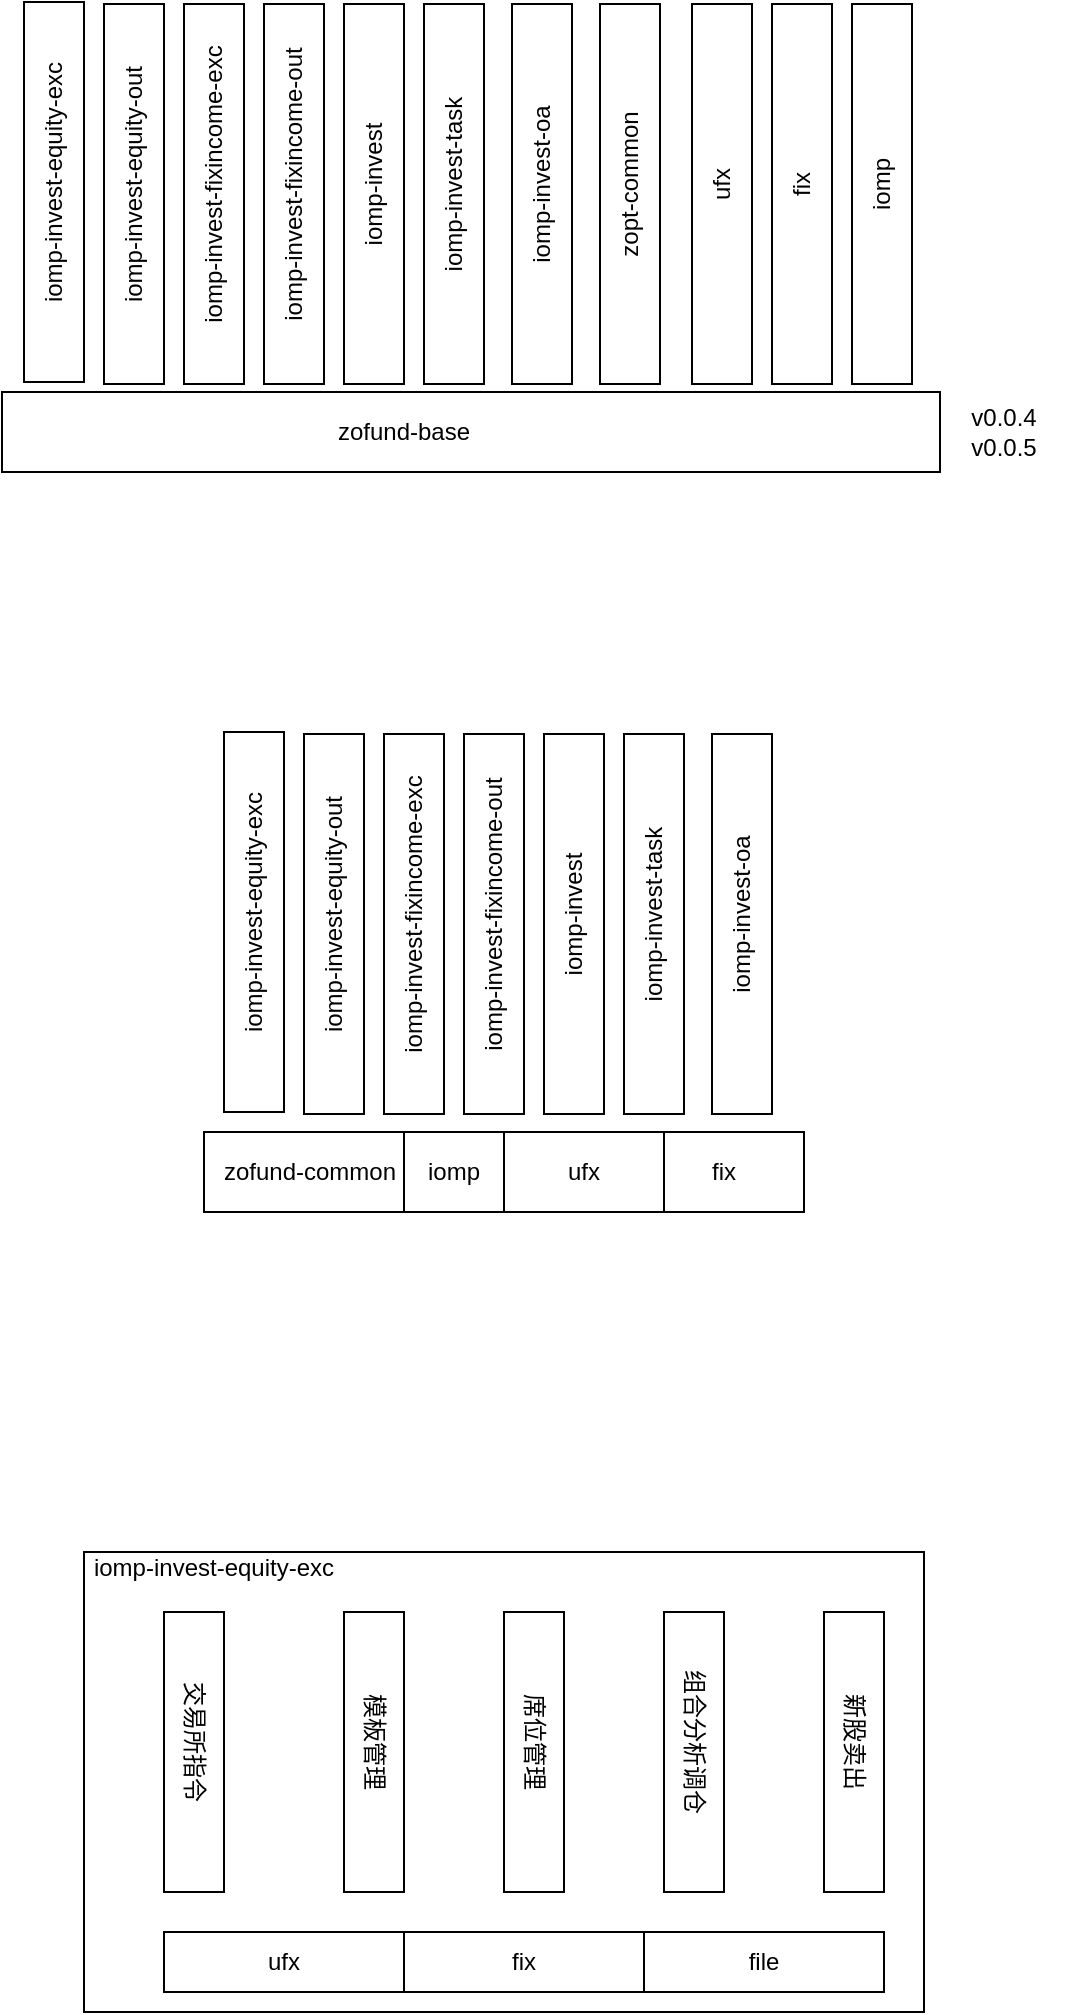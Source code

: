 <mxfile version="22.1.18" type="github">
  <diagram name="第 1 页" id="kjCEzAYDkIr64PraYfbx">
    <mxGraphModel dx="1430" dy="763" grid="1" gridSize="10" guides="1" tooltips="1" connect="1" arrows="1" fold="1" page="1" pageScale="1" pageWidth="827" pageHeight="1169" math="0" shadow="0">
      <root>
        <mxCell id="0" />
        <mxCell id="1" parent="0" />
        <mxCell id="kkqj4pZTGer4sD4cTR9H-3" value="v0.0.4&lt;br&gt;v0.0.5" style="text;html=1;strokeColor=none;fillColor=none;align=center;verticalAlign=middle;whiteSpace=wrap;rounded=0;" vertex="1" parent="1">
          <mxGeometry x="630" y="305" width="60" height="30" as="geometry" />
        </mxCell>
        <mxCell id="kkqj4pZTGer4sD4cTR9H-6" value="" style="group" vertex="1" connectable="0" parent="1">
          <mxGeometry x="170" y="105" width="30" height="190" as="geometry" />
        </mxCell>
        <mxCell id="kkqj4pZTGer4sD4cTR9H-4" value="" style="rounded=0;whiteSpace=wrap;html=1;rotation=-90;" vertex="1" parent="kkqj4pZTGer4sD4cTR9H-6">
          <mxGeometry x="-80" y="80" width="190" height="30" as="geometry" />
        </mxCell>
        <mxCell id="kkqj4pZTGer4sD4cTR9H-5" value="iomp-invest-equity-exc" style="text;html=1;strokeColor=none;fillColor=none;align=center;verticalAlign=middle;whiteSpace=wrap;rounded=0;rotation=270;" vertex="1" parent="kkqj4pZTGer4sD4cTR9H-6">
          <mxGeometry x="-65" y="75" width="160" height="30" as="geometry" />
        </mxCell>
        <mxCell id="kkqj4pZTGer4sD4cTR9H-8" value="" style="group" vertex="1" connectable="0" parent="1">
          <mxGeometry x="210" y="106" width="30" height="190" as="geometry" />
        </mxCell>
        <mxCell id="kkqj4pZTGer4sD4cTR9H-9" value="" style="rounded=0;whiteSpace=wrap;html=1;rotation=-90;" vertex="1" parent="kkqj4pZTGer4sD4cTR9H-8">
          <mxGeometry x="-80" y="80" width="190" height="30" as="geometry" />
        </mxCell>
        <mxCell id="kkqj4pZTGer4sD4cTR9H-10" value="iomp-invest-equity-out" style="text;html=1;strokeColor=none;fillColor=none;align=center;verticalAlign=middle;whiteSpace=wrap;rounded=0;rotation=270;" vertex="1" parent="kkqj4pZTGer4sD4cTR9H-8">
          <mxGeometry x="-65" y="75" width="160" height="30" as="geometry" />
        </mxCell>
        <mxCell id="kkqj4pZTGer4sD4cTR9H-11" value="" style="group" vertex="1" connectable="0" parent="1">
          <mxGeometry x="250" y="106" width="30" height="190" as="geometry" />
        </mxCell>
        <mxCell id="kkqj4pZTGer4sD4cTR9H-12" value="" style="rounded=0;whiteSpace=wrap;html=1;rotation=-90;" vertex="1" parent="kkqj4pZTGer4sD4cTR9H-11">
          <mxGeometry x="-80" y="80" width="190" height="30" as="geometry" />
        </mxCell>
        <mxCell id="kkqj4pZTGer4sD4cTR9H-13" value="iomp-invest-fixincome-exc" style="text;html=1;strokeColor=none;fillColor=none;align=center;verticalAlign=middle;whiteSpace=wrap;rounded=0;rotation=270;" vertex="1" parent="kkqj4pZTGer4sD4cTR9H-11">
          <mxGeometry x="-65" y="75" width="160" height="30" as="geometry" />
        </mxCell>
        <mxCell id="kkqj4pZTGer4sD4cTR9H-14" value="" style="group" vertex="1" connectable="0" parent="1">
          <mxGeometry x="330" y="106" width="30" height="190" as="geometry" />
        </mxCell>
        <mxCell id="kkqj4pZTGer4sD4cTR9H-15" value="" style="rounded=0;whiteSpace=wrap;html=1;rotation=-90;" vertex="1" parent="kkqj4pZTGer4sD4cTR9H-14">
          <mxGeometry x="-80" y="80" width="190" height="30" as="geometry" />
        </mxCell>
        <mxCell id="kkqj4pZTGer4sD4cTR9H-16" value="iomp-invest" style="text;html=1;strokeColor=none;fillColor=none;align=center;verticalAlign=middle;whiteSpace=wrap;rounded=0;rotation=270;" vertex="1" parent="kkqj4pZTGer4sD4cTR9H-14">
          <mxGeometry x="-65" y="75" width="160" height="30" as="geometry" />
        </mxCell>
        <mxCell id="kkqj4pZTGer4sD4cTR9H-17" value="" style="group" vertex="1" connectable="0" parent="1">
          <mxGeometry x="290" y="106" width="30" height="190" as="geometry" />
        </mxCell>
        <mxCell id="kkqj4pZTGer4sD4cTR9H-18" value="" style="rounded=0;whiteSpace=wrap;html=1;rotation=-90;" vertex="1" parent="kkqj4pZTGer4sD4cTR9H-17">
          <mxGeometry x="-80" y="80" width="190" height="30" as="geometry" />
        </mxCell>
        <mxCell id="kkqj4pZTGer4sD4cTR9H-19" value="iomp-invest-fixincome-out" style="text;html=1;strokeColor=none;fillColor=none;align=center;verticalAlign=middle;whiteSpace=wrap;rounded=0;rotation=270;" vertex="1" parent="kkqj4pZTGer4sD4cTR9H-17">
          <mxGeometry x="-65" y="75" width="160" height="30" as="geometry" />
        </mxCell>
        <mxCell id="kkqj4pZTGer4sD4cTR9H-20" value="" style="group" vertex="1" connectable="0" parent="1">
          <mxGeometry x="414" y="106" width="30" height="190" as="geometry" />
        </mxCell>
        <mxCell id="kkqj4pZTGer4sD4cTR9H-21" value="" style="rounded=0;whiteSpace=wrap;html=1;rotation=-90;" vertex="1" parent="kkqj4pZTGer4sD4cTR9H-20">
          <mxGeometry x="-80" y="80" width="190" height="30" as="geometry" />
        </mxCell>
        <mxCell id="kkqj4pZTGer4sD4cTR9H-22" value="iomp-invest-oa" style="text;html=1;strokeColor=none;fillColor=none;align=center;verticalAlign=middle;whiteSpace=wrap;rounded=0;rotation=270;" vertex="1" parent="kkqj4pZTGer4sD4cTR9H-20">
          <mxGeometry x="-65" y="75" width="160" height="30" as="geometry" />
        </mxCell>
        <mxCell id="kkqj4pZTGer4sD4cTR9H-23" value="" style="group" vertex="1" connectable="0" parent="1">
          <mxGeometry x="584" y="106" width="30" height="190" as="geometry" />
        </mxCell>
        <mxCell id="kkqj4pZTGer4sD4cTR9H-24" value="" style="rounded=0;whiteSpace=wrap;html=1;rotation=-90;" vertex="1" parent="kkqj4pZTGer4sD4cTR9H-23">
          <mxGeometry x="-80" y="80" width="190" height="30" as="geometry" />
        </mxCell>
        <mxCell id="kkqj4pZTGer4sD4cTR9H-25" value="iomp" style="text;html=1;strokeColor=none;fillColor=none;align=center;verticalAlign=middle;whiteSpace=wrap;rounded=0;rotation=270;" vertex="1" parent="kkqj4pZTGer4sD4cTR9H-23">
          <mxGeometry x="-65" y="75" width="160" height="30" as="geometry" />
        </mxCell>
        <mxCell id="kkqj4pZTGer4sD4cTR9H-26" value="" style="group" vertex="1" connectable="0" parent="1">
          <mxGeometry x="458" y="106" width="30" height="190" as="geometry" />
        </mxCell>
        <mxCell id="kkqj4pZTGer4sD4cTR9H-27" value="" style="rounded=0;whiteSpace=wrap;html=1;rotation=-90;" vertex="1" parent="kkqj4pZTGer4sD4cTR9H-26">
          <mxGeometry x="-80" y="80" width="190" height="30" as="geometry" />
        </mxCell>
        <mxCell id="kkqj4pZTGer4sD4cTR9H-28" value="zopt-common" style="text;html=1;strokeColor=none;fillColor=none;align=center;verticalAlign=middle;whiteSpace=wrap;rounded=0;rotation=270;" vertex="1" parent="kkqj4pZTGer4sD4cTR9H-26">
          <mxGeometry x="-65" y="75" width="160" height="30" as="geometry" />
        </mxCell>
        <mxCell id="kkqj4pZTGer4sD4cTR9H-29" value="" style="group" vertex="1" connectable="0" parent="1">
          <mxGeometry x="504" y="106" width="30" height="190" as="geometry" />
        </mxCell>
        <mxCell id="kkqj4pZTGer4sD4cTR9H-30" value="" style="rounded=0;whiteSpace=wrap;html=1;rotation=-90;" vertex="1" parent="kkqj4pZTGer4sD4cTR9H-29">
          <mxGeometry x="-80" y="80" width="190" height="30" as="geometry" />
        </mxCell>
        <mxCell id="kkqj4pZTGer4sD4cTR9H-31" value="ufx" style="text;html=1;strokeColor=none;fillColor=none;align=center;verticalAlign=middle;whiteSpace=wrap;rounded=0;rotation=270;" vertex="1" parent="kkqj4pZTGer4sD4cTR9H-29">
          <mxGeometry x="-65" y="75" width="160" height="30" as="geometry" />
        </mxCell>
        <mxCell id="kkqj4pZTGer4sD4cTR9H-32" value="" style="group" vertex="1" connectable="0" parent="1">
          <mxGeometry x="544" y="106" width="30" height="190" as="geometry" />
        </mxCell>
        <mxCell id="kkqj4pZTGer4sD4cTR9H-33" value="" style="rounded=0;whiteSpace=wrap;html=1;rotation=-90;" vertex="1" parent="kkqj4pZTGer4sD4cTR9H-32">
          <mxGeometry x="-80" y="80" width="190" height="30" as="geometry" />
        </mxCell>
        <mxCell id="kkqj4pZTGer4sD4cTR9H-34" value="fix" style="text;html=1;strokeColor=none;fillColor=none;align=center;verticalAlign=middle;whiteSpace=wrap;rounded=0;rotation=270;" vertex="1" parent="kkqj4pZTGer4sD4cTR9H-32">
          <mxGeometry x="-65" y="75" width="160" height="30" as="geometry" />
        </mxCell>
        <mxCell id="kkqj4pZTGer4sD4cTR9H-35" value="" style="group" vertex="1" connectable="0" parent="1">
          <mxGeometry x="370" y="106" width="30" height="190" as="geometry" />
        </mxCell>
        <mxCell id="kkqj4pZTGer4sD4cTR9H-36" value="" style="rounded=0;whiteSpace=wrap;html=1;rotation=-90;" vertex="1" parent="kkqj4pZTGer4sD4cTR9H-35">
          <mxGeometry x="-80" y="80" width="190" height="30" as="geometry" />
        </mxCell>
        <mxCell id="kkqj4pZTGer4sD4cTR9H-37" value="iomp-invest-task" style="text;html=1;strokeColor=none;fillColor=none;align=center;verticalAlign=middle;whiteSpace=wrap;rounded=0;rotation=270;" vertex="1" parent="kkqj4pZTGer4sD4cTR9H-35">
          <mxGeometry x="-65" y="75" width="160" height="30" as="geometry" />
        </mxCell>
        <mxCell id="kkqj4pZTGer4sD4cTR9H-38" value="" style="group" vertex="1" connectable="0" parent="1">
          <mxGeometry x="159" y="300" width="469" height="40" as="geometry" />
        </mxCell>
        <mxCell id="kkqj4pZTGer4sD4cTR9H-1" value="" style="rounded=0;whiteSpace=wrap;html=1;" vertex="1" parent="kkqj4pZTGer4sD4cTR9H-38">
          <mxGeometry width="469" height="40" as="geometry" />
        </mxCell>
        <mxCell id="kkqj4pZTGer4sD4cTR9H-2" value="zofund-base" style="text;html=1;strokeColor=none;fillColor=none;align=center;verticalAlign=middle;whiteSpace=wrap;rounded=0;" vertex="1" parent="kkqj4pZTGer4sD4cTR9H-38">
          <mxGeometry x="156" y="5" width="90" height="30" as="geometry" />
        </mxCell>
        <mxCell id="kkqj4pZTGer4sD4cTR9H-39" value="" style="group" vertex="1" connectable="0" parent="1">
          <mxGeometry x="210" y="670" width="310" height="40" as="geometry" />
        </mxCell>
        <mxCell id="kkqj4pZTGer4sD4cTR9H-40" value="" style="rounded=0;whiteSpace=wrap;html=1;" vertex="1" parent="kkqj4pZTGer4sD4cTR9H-39">
          <mxGeometry x="50" width="100" height="40" as="geometry" />
        </mxCell>
        <mxCell id="kkqj4pZTGer4sD4cTR9H-41" value="zofund-common" style="text;html=1;strokeColor=none;fillColor=none;align=center;verticalAlign=middle;whiteSpace=wrap;rounded=0;" vertex="1" parent="kkqj4pZTGer4sD4cTR9H-39">
          <mxGeometry x="56.46" y="5" width="93.54" height="30" as="geometry" />
        </mxCell>
        <mxCell id="kkqj4pZTGer4sD4cTR9H-70" value="" style="group" vertex="1" connectable="0" parent="1">
          <mxGeometry x="360" y="670" width="50" height="40" as="geometry" />
        </mxCell>
        <mxCell id="kkqj4pZTGer4sD4cTR9H-43" value="" style="rounded=0;whiteSpace=wrap;html=1;" vertex="1" parent="kkqj4pZTGer4sD4cTR9H-70">
          <mxGeometry width="50" height="40" as="geometry" />
        </mxCell>
        <mxCell id="kkqj4pZTGer4sD4cTR9H-44" value="iomp" style="text;html=1;strokeColor=none;fillColor=none;align=center;verticalAlign=middle;whiteSpace=wrap;rounded=0;" vertex="1" parent="kkqj4pZTGer4sD4cTR9H-70">
          <mxGeometry x="5" y="5" width="40" height="30" as="geometry" />
        </mxCell>
        <mxCell id="kkqj4pZTGer4sD4cTR9H-71" value="" style="group" vertex="1" connectable="0" parent="1">
          <mxGeometry x="410" y="670" width="80" height="40" as="geometry" />
        </mxCell>
        <mxCell id="kkqj4pZTGer4sD4cTR9H-45" value="" style="rounded=0;whiteSpace=wrap;html=1;" vertex="1" parent="kkqj4pZTGer4sD4cTR9H-71">
          <mxGeometry width="80" height="40" as="geometry" />
        </mxCell>
        <mxCell id="kkqj4pZTGer4sD4cTR9H-46" value="ufx" style="text;html=1;strokeColor=none;fillColor=none;align=center;verticalAlign=middle;whiteSpace=wrap;rounded=0;" vertex="1" parent="kkqj4pZTGer4sD4cTR9H-71">
          <mxGeometry x="8" y="5" width="64" height="30" as="geometry" />
        </mxCell>
        <mxCell id="kkqj4pZTGer4sD4cTR9H-73" value="" style="group" vertex="1" connectable="0" parent="1">
          <mxGeometry x="270" y="470" width="30" height="190" as="geometry" />
        </mxCell>
        <mxCell id="kkqj4pZTGer4sD4cTR9H-74" value="" style="rounded=0;whiteSpace=wrap;html=1;rotation=-90;" vertex="1" parent="kkqj4pZTGer4sD4cTR9H-73">
          <mxGeometry x="-80" y="80" width="190" height="30" as="geometry" />
        </mxCell>
        <mxCell id="kkqj4pZTGer4sD4cTR9H-75" value="iomp-invest-equity-exc" style="text;html=1;strokeColor=none;fillColor=none;align=center;verticalAlign=middle;whiteSpace=wrap;rounded=0;rotation=270;" vertex="1" parent="kkqj4pZTGer4sD4cTR9H-73">
          <mxGeometry x="-65" y="75" width="160" height="30" as="geometry" />
        </mxCell>
        <mxCell id="kkqj4pZTGer4sD4cTR9H-76" value="" style="group" vertex="1" connectable="0" parent="1">
          <mxGeometry x="310" y="471" width="30" height="190" as="geometry" />
        </mxCell>
        <mxCell id="kkqj4pZTGer4sD4cTR9H-77" value="" style="rounded=0;whiteSpace=wrap;html=1;rotation=-90;" vertex="1" parent="kkqj4pZTGer4sD4cTR9H-76">
          <mxGeometry x="-80" y="80" width="190" height="30" as="geometry" />
        </mxCell>
        <mxCell id="kkqj4pZTGer4sD4cTR9H-78" value="iomp-invest-equity-out" style="text;html=1;strokeColor=none;fillColor=none;align=center;verticalAlign=middle;whiteSpace=wrap;rounded=0;rotation=270;" vertex="1" parent="kkqj4pZTGer4sD4cTR9H-76">
          <mxGeometry x="-65" y="75" width="160" height="30" as="geometry" />
        </mxCell>
        <mxCell id="kkqj4pZTGer4sD4cTR9H-79" value="" style="group" vertex="1" connectable="0" parent="1">
          <mxGeometry x="350" y="471" width="30" height="190" as="geometry" />
        </mxCell>
        <mxCell id="kkqj4pZTGer4sD4cTR9H-80" value="" style="rounded=0;whiteSpace=wrap;html=1;rotation=-90;" vertex="1" parent="kkqj4pZTGer4sD4cTR9H-79">
          <mxGeometry x="-80" y="80" width="190" height="30" as="geometry" />
        </mxCell>
        <mxCell id="kkqj4pZTGer4sD4cTR9H-81" value="iomp-invest-fixincome-exc" style="text;html=1;strokeColor=none;fillColor=none;align=center;verticalAlign=middle;whiteSpace=wrap;rounded=0;rotation=270;" vertex="1" parent="kkqj4pZTGer4sD4cTR9H-79">
          <mxGeometry x="-65" y="75" width="160" height="30" as="geometry" />
        </mxCell>
        <mxCell id="kkqj4pZTGer4sD4cTR9H-82" value="" style="group" vertex="1" connectable="0" parent="1">
          <mxGeometry x="430" y="471" width="30" height="190" as="geometry" />
        </mxCell>
        <mxCell id="kkqj4pZTGer4sD4cTR9H-83" value="" style="rounded=0;whiteSpace=wrap;html=1;rotation=-90;" vertex="1" parent="kkqj4pZTGer4sD4cTR9H-82">
          <mxGeometry x="-80" y="80" width="190" height="30" as="geometry" />
        </mxCell>
        <mxCell id="kkqj4pZTGer4sD4cTR9H-84" value="iomp-invest" style="text;html=1;strokeColor=none;fillColor=none;align=center;verticalAlign=middle;whiteSpace=wrap;rounded=0;rotation=270;" vertex="1" parent="kkqj4pZTGer4sD4cTR9H-82">
          <mxGeometry x="-65" y="75" width="160" height="30" as="geometry" />
        </mxCell>
        <mxCell id="kkqj4pZTGer4sD4cTR9H-85" value="" style="group" vertex="1" connectable="0" parent="1">
          <mxGeometry x="390" y="471" width="30" height="190" as="geometry" />
        </mxCell>
        <mxCell id="kkqj4pZTGer4sD4cTR9H-86" value="" style="rounded=0;whiteSpace=wrap;html=1;rotation=-90;" vertex="1" parent="kkqj4pZTGer4sD4cTR9H-85">
          <mxGeometry x="-80" y="80" width="190" height="30" as="geometry" />
        </mxCell>
        <mxCell id="kkqj4pZTGer4sD4cTR9H-87" value="iomp-invest-fixincome-out" style="text;html=1;strokeColor=none;fillColor=none;align=center;verticalAlign=middle;whiteSpace=wrap;rounded=0;rotation=270;" vertex="1" parent="kkqj4pZTGer4sD4cTR9H-85">
          <mxGeometry x="-65" y="75" width="160" height="30" as="geometry" />
        </mxCell>
        <mxCell id="kkqj4pZTGer4sD4cTR9H-88" value="" style="group" vertex="1" connectable="0" parent="1">
          <mxGeometry x="514" y="471" width="30" height="190" as="geometry" />
        </mxCell>
        <mxCell id="kkqj4pZTGer4sD4cTR9H-89" value="" style="rounded=0;whiteSpace=wrap;html=1;rotation=-90;" vertex="1" parent="kkqj4pZTGer4sD4cTR9H-88">
          <mxGeometry x="-80" y="80" width="190" height="30" as="geometry" />
        </mxCell>
        <mxCell id="kkqj4pZTGer4sD4cTR9H-90" value="iomp-invest-oa" style="text;html=1;strokeColor=none;fillColor=none;align=center;verticalAlign=middle;whiteSpace=wrap;rounded=0;rotation=270;" vertex="1" parent="kkqj4pZTGer4sD4cTR9H-88">
          <mxGeometry x="-65" y="75" width="160" height="30" as="geometry" />
        </mxCell>
        <mxCell id="kkqj4pZTGer4sD4cTR9H-91" value="" style="group" vertex="1" connectable="0" parent="1">
          <mxGeometry x="470" y="471" width="30" height="190" as="geometry" />
        </mxCell>
        <mxCell id="kkqj4pZTGer4sD4cTR9H-92" value="" style="rounded=0;whiteSpace=wrap;html=1;rotation=-90;" vertex="1" parent="kkqj4pZTGer4sD4cTR9H-91">
          <mxGeometry x="-80" y="80" width="190" height="30" as="geometry" />
        </mxCell>
        <mxCell id="kkqj4pZTGer4sD4cTR9H-93" value="iomp-invest-task" style="text;html=1;strokeColor=none;fillColor=none;align=center;verticalAlign=middle;whiteSpace=wrap;rounded=0;rotation=270;" vertex="1" parent="kkqj4pZTGer4sD4cTR9H-91">
          <mxGeometry x="-65" y="75" width="160" height="30" as="geometry" />
        </mxCell>
        <mxCell id="kkqj4pZTGer4sD4cTR9H-94" value="" style="group" vertex="1" connectable="0" parent="1">
          <mxGeometry x="490" y="670" width="70" height="40" as="geometry" />
        </mxCell>
        <mxCell id="kkqj4pZTGer4sD4cTR9H-47" value="" style="rounded=0;whiteSpace=wrap;html=1;" vertex="1" parent="kkqj4pZTGer4sD4cTR9H-94">
          <mxGeometry width="70" height="40" as="geometry" />
        </mxCell>
        <mxCell id="kkqj4pZTGer4sD4cTR9H-48" value="fix" style="text;html=1;strokeColor=none;fillColor=none;align=center;verticalAlign=middle;whiteSpace=wrap;rounded=0;" vertex="1" parent="kkqj4pZTGer4sD4cTR9H-94">
          <mxGeometry x="20" y="5" width="20" height="30" as="geometry" />
        </mxCell>
        <mxCell id="kkqj4pZTGer4sD4cTR9H-95" value="" style="rounded=0;whiteSpace=wrap;html=1;fillColor=none;" vertex="1" parent="1">
          <mxGeometry x="200" y="880" width="420" height="230" as="geometry" />
        </mxCell>
        <mxCell id="kkqj4pZTGer4sD4cTR9H-96" value="iomp-invest-equity-exc" style="text;html=1;strokeColor=none;fillColor=none;align=center;verticalAlign=middle;whiteSpace=wrap;rounded=0;" vertex="1" parent="1">
          <mxGeometry x="200" y="873" width="130" height="30" as="geometry" />
        </mxCell>
        <mxCell id="kkqj4pZTGer4sD4cTR9H-99" value="" style="group" vertex="1" connectable="0" parent="1">
          <mxGeometry x="240" y="910" width="30" height="140" as="geometry" />
        </mxCell>
        <mxCell id="kkqj4pZTGer4sD4cTR9H-97" value="" style="rounded=0;whiteSpace=wrap;html=1;direction=south;" vertex="1" parent="kkqj4pZTGer4sD4cTR9H-99">
          <mxGeometry width="30" height="140" as="geometry" />
        </mxCell>
        <mxCell id="kkqj4pZTGer4sD4cTR9H-98" value="交易所指令" style="text;html=1;strokeColor=none;fillColor=none;align=center;verticalAlign=middle;whiteSpace=wrap;rounded=0;rotation=90;" vertex="1" parent="kkqj4pZTGer4sD4cTR9H-99">
          <mxGeometry x="-35" y="50" width="100" height="30" as="geometry" />
        </mxCell>
        <mxCell id="kkqj4pZTGer4sD4cTR9H-100" value="" style="group" vertex="1" connectable="0" parent="1">
          <mxGeometry x="330" y="910" width="30" height="140" as="geometry" />
        </mxCell>
        <mxCell id="kkqj4pZTGer4sD4cTR9H-101" value="" style="rounded=0;whiteSpace=wrap;html=1;direction=south;" vertex="1" parent="kkqj4pZTGer4sD4cTR9H-100">
          <mxGeometry width="30" height="140" as="geometry" />
        </mxCell>
        <mxCell id="kkqj4pZTGer4sD4cTR9H-102" value="模板管理" style="text;html=1;strokeColor=none;fillColor=none;align=center;verticalAlign=middle;whiteSpace=wrap;rounded=0;rotation=90;" vertex="1" parent="kkqj4pZTGer4sD4cTR9H-100">
          <mxGeometry x="-35" y="50" width="100" height="30" as="geometry" />
        </mxCell>
        <mxCell id="kkqj4pZTGer4sD4cTR9H-103" value="" style="group" vertex="1" connectable="0" parent="1">
          <mxGeometry x="410" y="910" width="30" height="140" as="geometry" />
        </mxCell>
        <mxCell id="kkqj4pZTGer4sD4cTR9H-104" value="" style="rounded=0;whiteSpace=wrap;html=1;direction=south;" vertex="1" parent="kkqj4pZTGer4sD4cTR9H-103">
          <mxGeometry width="30" height="140" as="geometry" />
        </mxCell>
        <mxCell id="kkqj4pZTGer4sD4cTR9H-105" value="席位管理" style="text;html=1;strokeColor=none;fillColor=none;align=center;verticalAlign=middle;whiteSpace=wrap;rounded=0;rotation=90;" vertex="1" parent="kkqj4pZTGer4sD4cTR9H-103">
          <mxGeometry x="-35" y="50" width="100" height="30" as="geometry" />
        </mxCell>
        <mxCell id="kkqj4pZTGer4sD4cTR9H-106" value="" style="group" vertex="1" connectable="0" parent="1">
          <mxGeometry x="490" y="910" width="30" height="140" as="geometry" />
        </mxCell>
        <mxCell id="kkqj4pZTGer4sD4cTR9H-107" value="" style="rounded=0;whiteSpace=wrap;html=1;direction=south;" vertex="1" parent="kkqj4pZTGer4sD4cTR9H-106">
          <mxGeometry width="30" height="140" as="geometry" />
        </mxCell>
        <mxCell id="kkqj4pZTGer4sD4cTR9H-108" value="组合分析调仓" style="text;html=1;strokeColor=none;fillColor=none;align=center;verticalAlign=middle;whiteSpace=wrap;rounded=0;rotation=90;" vertex="1" parent="kkqj4pZTGer4sD4cTR9H-106">
          <mxGeometry x="-35" y="50" width="100" height="30" as="geometry" />
        </mxCell>
        <mxCell id="kkqj4pZTGer4sD4cTR9H-109" value="" style="group" vertex="1" connectable="0" parent="1">
          <mxGeometry x="570" y="910" width="30" height="140" as="geometry" />
        </mxCell>
        <mxCell id="kkqj4pZTGer4sD4cTR9H-110" value="" style="rounded=0;whiteSpace=wrap;html=1;direction=south;" vertex="1" parent="kkqj4pZTGer4sD4cTR9H-109">
          <mxGeometry width="30" height="140" as="geometry" />
        </mxCell>
        <mxCell id="kkqj4pZTGer4sD4cTR9H-111" value="新股卖出" style="text;html=1;strokeColor=none;fillColor=none;align=center;verticalAlign=middle;whiteSpace=wrap;rounded=0;rotation=90;" vertex="1" parent="kkqj4pZTGer4sD4cTR9H-109">
          <mxGeometry x="-35" y="50" width="100" height="30" as="geometry" />
        </mxCell>
        <mxCell id="kkqj4pZTGer4sD4cTR9H-112" value="ufx" style="rounded=0;whiteSpace=wrap;html=1;" vertex="1" parent="1">
          <mxGeometry x="240" y="1070" width="120" height="30" as="geometry" />
        </mxCell>
        <mxCell id="kkqj4pZTGer4sD4cTR9H-113" value="fix" style="rounded=0;whiteSpace=wrap;html=1;" vertex="1" parent="1">
          <mxGeometry x="360" y="1070" width="120" height="30" as="geometry" />
        </mxCell>
        <mxCell id="kkqj4pZTGer4sD4cTR9H-114" value="file" style="rounded=0;whiteSpace=wrap;html=1;" vertex="1" parent="1">
          <mxGeometry x="480" y="1070" width="120" height="30" as="geometry" />
        </mxCell>
      </root>
    </mxGraphModel>
  </diagram>
</mxfile>
